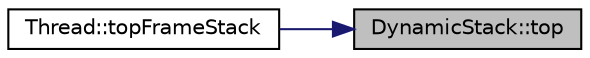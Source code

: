digraph "DynamicStack::top"
{
 // LATEX_PDF_SIZE
  edge [fontname="Helvetica",fontsize="10",labelfontname="Helvetica",labelfontsize="10"];
  node [fontname="Helvetica",fontsize="10",shape=record];
  rankdir="RL";
  Node1 [label="DynamicStack::top",height=0.2,width=0.4,color="black", fillcolor="grey75", style="filled", fontcolor="black",tooltip=" "];
  Node1 -> Node2 [dir="back",color="midnightblue",fontsize="10",style="solid",fontname="Helvetica"];
  Node2 [label="Thread::topFrameStack",height=0.2,width=0.4,color="black", fillcolor="white", style="filled",URL="$class_thread.html#ab3c054de8506a6f87061c491e2ace39c",tooltip=" "];
}
